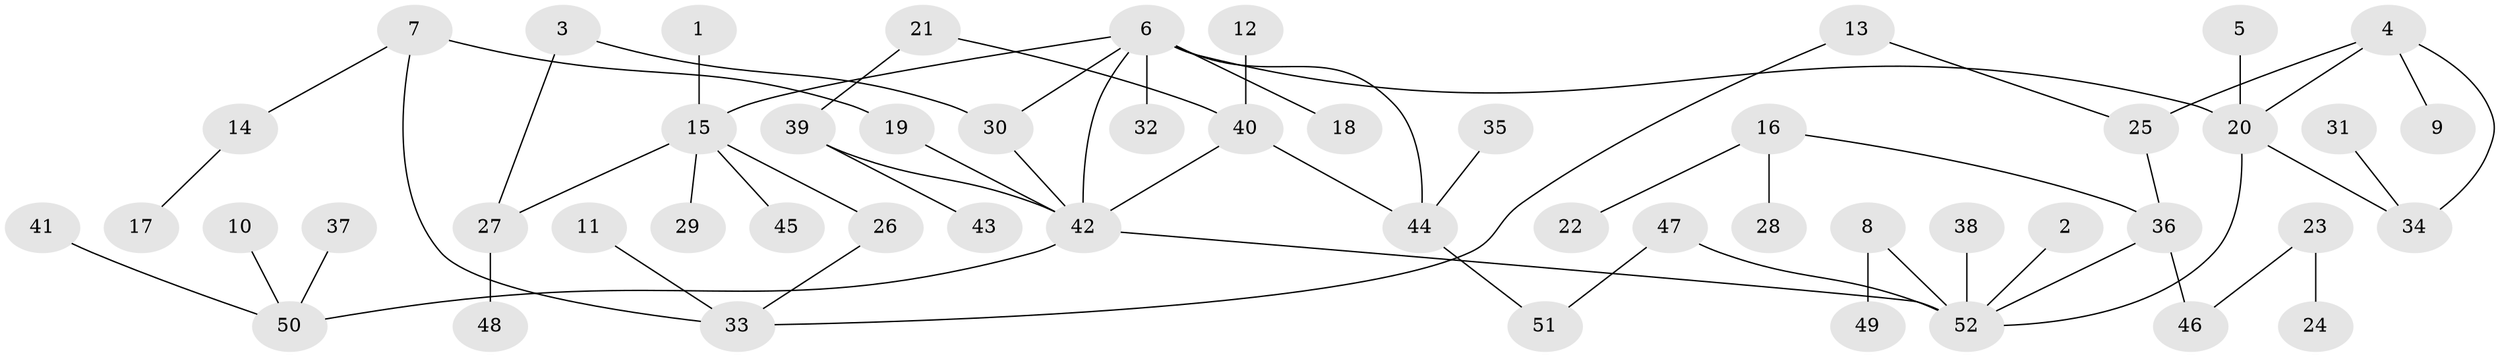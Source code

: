 // original degree distribution, {6: 0.019417475728155338, 1: 0.39805825242718446, 3: 0.13592233009708737, 4: 0.05825242718446602, 5: 0.08737864077669903, 2: 0.30097087378640774}
// Generated by graph-tools (version 1.1) at 2025/49/03/09/25 03:49:23]
// undirected, 52 vertices, 61 edges
graph export_dot {
graph [start="1"]
  node [color=gray90,style=filled];
  1;
  2;
  3;
  4;
  5;
  6;
  7;
  8;
  9;
  10;
  11;
  12;
  13;
  14;
  15;
  16;
  17;
  18;
  19;
  20;
  21;
  22;
  23;
  24;
  25;
  26;
  27;
  28;
  29;
  30;
  31;
  32;
  33;
  34;
  35;
  36;
  37;
  38;
  39;
  40;
  41;
  42;
  43;
  44;
  45;
  46;
  47;
  48;
  49;
  50;
  51;
  52;
  1 -- 15 [weight=1.0];
  2 -- 52 [weight=1.0];
  3 -- 27 [weight=1.0];
  3 -- 30 [weight=1.0];
  4 -- 9 [weight=1.0];
  4 -- 20 [weight=1.0];
  4 -- 25 [weight=1.0];
  4 -- 34 [weight=1.0];
  5 -- 20 [weight=1.0];
  6 -- 15 [weight=1.0];
  6 -- 18 [weight=1.0];
  6 -- 20 [weight=1.0];
  6 -- 30 [weight=1.0];
  6 -- 32 [weight=1.0];
  6 -- 42 [weight=1.0];
  6 -- 44 [weight=1.0];
  7 -- 14 [weight=1.0];
  7 -- 19 [weight=1.0];
  7 -- 33 [weight=1.0];
  8 -- 49 [weight=1.0];
  8 -- 52 [weight=1.0];
  10 -- 50 [weight=1.0];
  11 -- 33 [weight=1.0];
  12 -- 40 [weight=1.0];
  13 -- 25 [weight=1.0];
  13 -- 33 [weight=1.0];
  14 -- 17 [weight=1.0];
  15 -- 26 [weight=1.0];
  15 -- 27 [weight=1.0];
  15 -- 29 [weight=1.0];
  15 -- 45 [weight=1.0];
  16 -- 22 [weight=1.0];
  16 -- 28 [weight=1.0];
  16 -- 36 [weight=1.0];
  19 -- 42 [weight=1.0];
  20 -- 34 [weight=1.0];
  20 -- 52 [weight=1.0];
  21 -- 39 [weight=1.0];
  21 -- 40 [weight=1.0];
  23 -- 24 [weight=1.0];
  23 -- 46 [weight=1.0];
  25 -- 36 [weight=1.0];
  26 -- 33 [weight=1.0];
  27 -- 48 [weight=1.0];
  30 -- 42 [weight=1.0];
  31 -- 34 [weight=1.0];
  35 -- 44 [weight=1.0];
  36 -- 46 [weight=1.0];
  36 -- 52 [weight=1.0];
  37 -- 50 [weight=1.0];
  38 -- 52 [weight=1.0];
  39 -- 42 [weight=1.0];
  39 -- 43 [weight=1.0];
  40 -- 42 [weight=1.0];
  40 -- 44 [weight=1.0];
  41 -- 50 [weight=1.0];
  42 -- 50 [weight=1.0];
  42 -- 52 [weight=1.0];
  44 -- 51 [weight=1.0];
  47 -- 51 [weight=1.0];
  47 -- 52 [weight=1.0];
}
